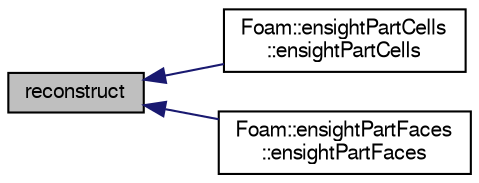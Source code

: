 digraph "reconstruct"
{
  bgcolor="transparent";
  edge [fontname="FreeSans",fontsize="10",labelfontname="FreeSans",labelfontsize="10"];
  node [fontname="FreeSans",fontsize="10",shape=record];
  rankdir="LR";
  Node1 [label="reconstruct",height=0.2,width=0.4,color="black", fillcolor="grey75", style="filled" fontcolor="black"];
  Node1 -> Node2 [dir="back",color="midnightblue",fontsize="10",style="solid",fontname="FreeSans"];
  Node2 [label="Foam::ensightPartCells\l::ensightPartCells",height=0.2,width=0.4,color="black",URL="$a00626.html#a60e3079b5dfbc1e19dd3f7a44ad4fb2b",tooltip="Reconstruct part characteristics (eg, element types) from Istream. "];
  Node1 -> Node3 [dir="back",color="midnightblue",fontsize="10",style="solid",fontname="FreeSans"];
  Node3 [label="Foam::ensightPartFaces\l::ensightPartFaces",height=0.2,width=0.4,color="black",URL="$a00627.html#ae83696be3fda810908c7a15610248753",tooltip="Reconstruct part characteristics (eg, element types) from Istream. "];
}
